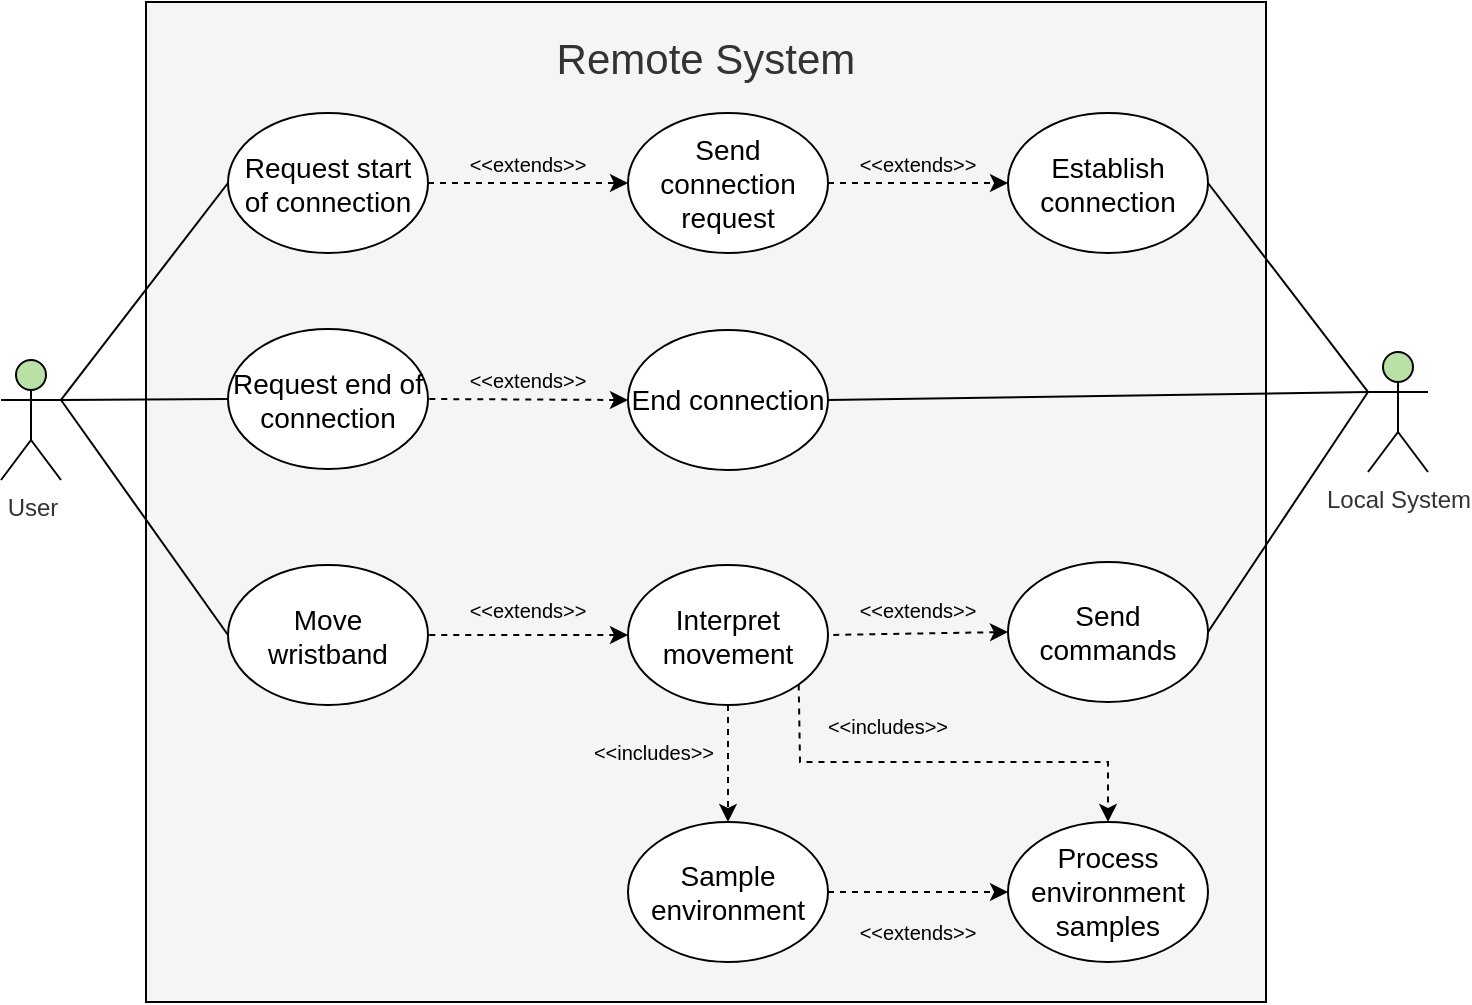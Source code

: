 <mxfile version="12.3.2" type="device" pages="2"><diagram id="yKY5zshY0Kf7v4aiKJ1z" name="Page-1"><mxGraphModel dx="1221" dy="714" grid="1" gridSize="10" guides="1" tooltips="1" connect="1" arrows="1" fold="1" page="1" pageScale="1" pageWidth="827" pageHeight="1169" math="0" shadow="0"><root><mxCell id="0"/><mxCell id="1" parent="0"/><mxCell id="knFcS1qWR88uGdFDMTb9-1" value="Remote System" style="rounded=0;whiteSpace=wrap;html=1;fontSize=21;verticalAlign=top;spacingTop=9;fillColor=#f5f5f5;fontColor=#333333;" vertex="1" parent="1"><mxGeometry x="869" y="290" width="560" height="500" as="geometry"/></mxCell><mxCell id="knFcS1qWR88uGdFDMTb9-5" value="User" style="shape=umlActor;verticalLabelPosition=bottom;verticalAlign=top;html=1;outlineConnect=0;fontColor=#333333;fillColor=#B9E0A5;" vertex="1" parent="1"><mxGeometry x="796.5" y="469" width="30" height="60" as="geometry"/></mxCell><mxCell id="knFcS1qWR88uGdFDMTb9-6" style="rounded=0;orthogonalLoop=1;jettySize=auto;html=1;entryX=0;entryY=0.5;entryDx=0;entryDy=0;dashed=1;endArrow=classic;endFill=1;startArrow=none;startFill=0;" edge="1" parent="1" source="knFcS1qWR88uGdFDMTb9-7" target="knFcS1qWR88uGdFDMTb9-10"><mxGeometry relative="1" as="geometry"/></mxCell><mxCell id="knFcS1qWR88uGdFDMTb9-7" value="Request start of connection" style="ellipse;whiteSpace=wrap;html=1;fontSize=14;" vertex="1" parent="1"><mxGeometry x="910" y="345.5" width="100" height="70" as="geometry"/></mxCell><mxCell id="knFcS1qWR88uGdFDMTb9-9" style="rounded=0;orthogonalLoop=1;jettySize=auto;html=1;entryX=0;entryY=0.5;entryDx=0;entryDy=0;dashed=1;exitX=1;exitY=0.5;exitDx=0;exitDy=0;" edge="1" parent="1" source="knFcS1qWR88uGdFDMTb9-10" target="knFcS1qWR88uGdFDMTb9-31"><mxGeometry relative="1" as="geometry"/></mxCell><mxCell id="knFcS1qWR88uGdFDMTb9-10" value="Send connection request" style="ellipse;whiteSpace=wrap;html=1;fontSize=14;" vertex="1" parent="1"><mxGeometry x="1110" y="345.5" width="100" height="70" as="geometry"/></mxCell><mxCell id="knFcS1qWR88uGdFDMTb9-13" value="Send commands" style="ellipse;whiteSpace=wrap;html=1;fontSize=14;" vertex="1" parent="1"><mxGeometry x="1300" y="570" width="100" height="70" as="geometry"/></mxCell><mxCell id="knFcS1qWR88uGdFDMTb9-14" value="Local System" style="shape=umlActor;verticalLabelPosition=bottom;verticalAlign=top;html=1;outlineConnect=0;fontColor=#333333;fillColor=#B9E0A5;" vertex="1" parent="1"><mxGeometry x="1480" y="465" width="30" height="60" as="geometry"/></mxCell><mxCell id="knFcS1qWR88uGdFDMTb9-15" value="&amp;lt;&amp;lt;extends&amp;gt;&amp;gt;" style="text;html=1;strokeColor=none;fillColor=none;align=center;verticalAlign=middle;whiteSpace=wrap;rounded=0;fontSize=10;rotation=0;" vertex="1" parent="1"><mxGeometry x="1040" y="361" width="40" height="20" as="geometry"/></mxCell><mxCell id="knFcS1qWR88uGdFDMTb9-16" value="Move wristband" style="ellipse;whiteSpace=wrap;html=1;fontSize=14;" vertex="1" parent="1"><mxGeometry x="910" y="571.5" width="100" height="70" as="geometry"/></mxCell><mxCell id="knFcS1qWR88uGdFDMTb9-18" style="edgeStyle=none;rounded=0;orthogonalLoop=1;jettySize=auto;html=1;entryX=0.5;entryY=0;entryDx=0;entryDy=0;dashed=1;startArrow=none;startFill=0;endArrow=classic;endFill=1;exitX=1;exitY=1;exitDx=0;exitDy=0;" edge="1" parent="1" source="knFcS1qWR88uGdFDMTb9-20" target="knFcS1qWR88uGdFDMTb9-36"><mxGeometry relative="1" as="geometry"><mxPoint x="1067.205" y="774.5" as="sourcePoint"/><Array as="points"><mxPoint x="1196" y="670"/><mxPoint x="1350" y="670"/></Array></mxGeometry></mxCell><mxCell id="knFcS1qWR88uGdFDMTb9-19" style="edgeStyle=none;rounded=0;orthogonalLoop=1;jettySize=auto;html=1;exitX=0.5;exitY=1;exitDx=0;exitDy=0;entryX=0.5;entryY=0;entryDx=0;entryDy=0;dashed=1;startArrow=none;startFill=0;endArrow=classic;endFill=1;" edge="1" parent="1" source="knFcS1qWR88uGdFDMTb9-20" target="knFcS1qWR88uGdFDMTb9-35"><mxGeometry relative="1" as="geometry"><mxPoint x="962" y="749.5" as="sourcePoint"/></mxGeometry></mxCell><mxCell id="knFcS1qWR88uGdFDMTb9-20" value="Interpret movement" style="ellipse;whiteSpace=wrap;html=1;fontSize=14;" vertex="1" parent="1"><mxGeometry x="1110" y="571.5" width="100" height="70" as="geometry"/></mxCell><mxCell id="knFcS1qWR88uGdFDMTb9-22" style="edgeStyle=none;rounded=0;orthogonalLoop=1;jettySize=auto;html=1;exitX=0;exitY=0.5;exitDx=0;exitDy=0;startArrow=classic;startFill=1;endArrow=none;endFill=0;dashed=1;entryX=1;entryY=0.5;entryDx=0;entryDy=0;" edge="1" parent="1" source="knFcS1qWR88uGdFDMTb9-13" target="knFcS1qWR88uGdFDMTb9-20"><mxGeometry relative="1" as="geometry"><mxPoint x="1104.645" y="604.249" as="sourcePoint"/><mxPoint x="1130" y="744.5" as="targetPoint"/></mxGeometry></mxCell><mxCell id="knFcS1qWR88uGdFDMTb9-24" style="edgeStyle=none;rounded=0;orthogonalLoop=1;jettySize=auto;html=1;exitX=0;exitY=0.5;exitDx=0;exitDy=0;dashed=1;startArrow=classic;startFill=1;endArrow=none;endFill=0;entryX=1;entryY=0.5;entryDx=0;entryDy=0;" edge="1" parent="1" source="knFcS1qWR88uGdFDMTb9-20" target="knFcS1qWR88uGdFDMTb9-16"><mxGeometry relative="1" as="geometry"><mxPoint x="1008.645" y="671.251" as="sourcePoint"/><mxPoint x="1010" y="601.5" as="targetPoint"/></mxGeometry></mxCell><mxCell id="knFcS1qWR88uGdFDMTb9-25" value="Request end of connection" style="ellipse;whiteSpace=wrap;html=1;fontSize=14;" vertex="1" parent="1"><mxGeometry x="910" y="453.5" width="100" height="70" as="geometry"/></mxCell><mxCell id="knFcS1qWR88uGdFDMTb9-28" value="End connection" style="ellipse;whiteSpace=wrap;html=1;fontSize=14;" vertex="1" parent="1"><mxGeometry x="1110" y="454" width="100" height="70" as="geometry"/></mxCell><mxCell id="knFcS1qWR88uGdFDMTb9-30" style="edgeStyle=none;rounded=0;orthogonalLoop=1;jettySize=auto;html=1;exitX=0;exitY=0.5;exitDx=0;exitDy=0;entryX=1;entryY=0.5;entryDx=0;entryDy=0;startArrow=classic;startFill=1;endArrow=none;endFill=0;dashed=1;" edge="1" parent="1" source="knFcS1qWR88uGdFDMTb9-28" target="knFcS1qWR88uGdFDMTb9-25"><mxGeometry relative="1" as="geometry"><mxPoint x="1073.1" y="576.81" as="sourcePoint"/><mxPoint x="1051.6" y="558.74" as="targetPoint"/></mxGeometry></mxCell><mxCell id="knFcS1qWR88uGdFDMTb9-31" value="Establish connection" style="ellipse;whiteSpace=wrap;html=1;fontSize=14;" vertex="1" parent="1"><mxGeometry x="1300" y="345.5" width="100" height="70" as="geometry"/></mxCell><mxCell id="knFcS1qWR88uGdFDMTb9-32" value="&amp;lt;&amp;lt;extends&amp;gt;&amp;gt;" style="text;html=1;strokeColor=none;fillColor=none;align=center;verticalAlign=middle;whiteSpace=wrap;rounded=0;fontSize=10;rotation=0;" vertex="1" parent="1"><mxGeometry x="1235" y="360.5" width="40" height="20" as="geometry"/></mxCell><mxCell id="knFcS1qWR88uGdFDMTb9-34" style="edgeStyle=none;rounded=0;orthogonalLoop=1;jettySize=auto;html=1;exitX=1;exitY=0.5;exitDx=0;exitDy=0;entryX=0;entryY=0.5;entryDx=0;entryDy=0;dashed=1;startArrow=none;startFill=0;endArrow=classic;endFill=1;" edge="1" parent="1" source="knFcS1qWR88uGdFDMTb9-35" target="knFcS1qWR88uGdFDMTb9-36"><mxGeometry relative="1" as="geometry"><mxPoint x="1028.478" y="835.84" as="sourcePoint"/></mxGeometry></mxCell><mxCell id="knFcS1qWR88uGdFDMTb9-35" value="Sample environment" style="ellipse;whiteSpace=wrap;html=1;fontSize=14;" vertex="1" parent="1"><mxGeometry x="1110" y="700" width="100" height="70" as="geometry"/></mxCell><mxCell id="knFcS1qWR88uGdFDMTb9-36" value="Process environment samples" style="ellipse;whiteSpace=wrap;html=1;fontSize=14;" vertex="1" parent="1"><mxGeometry x="1300" y="700" width="100" height="70" as="geometry"/></mxCell><mxCell id="knFcS1qWR88uGdFDMTb9-43" value="&amp;lt;&amp;lt;extends&amp;gt;&amp;gt;" style="text;html=1;strokeColor=none;fillColor=none;align=center;verticalAlign=middle;whiteSpace=wrap;rounded=0;fontSize=10;rotation=0;" vertex="1" parent="1"><mxGeometry x="1040" y="469" width="40" height="20" as="geometry"/></mxCell><mxCell id="knFcS1qWR88uGdFDMTb9-46" value="&amp;lt;&amp;lt;includes&amp;gt;&amp;gt;" style="text;html=1;strokeColor=none;fillColor=none;align=center;verticalAlign=middle;whiteSpace=wrap;rounded=0;fontSize=10;rotation=0;" vertex="1" parent="1"><mxGeometry x="1213" y="641.5" width="54" height="20" as="geometry"/></mxCell><mxCell id="knFcS1qWR88uGdFDMTb9-47" value="&amp;lt;&amp;lt;includes&amp;gt;&amp;gt;" style="text;html=1;strokeColor=none;fillColor=none;align=center;verticalAlign=middle;whiteSpace=wrap;rounded=0;fontSize=10;rotation=0;" vertex="1" parent="1"><mxGeometry x="1096" y="655" width="54" height="20" as="geometry"/></mxCell><mxCell id="knFcS1qWR88uGdFDMTb9-48" value="&amp;lt;&amp;lt;extends&amp;gt;&amp;gt;" style="text;html=1;strokeColor=none;fillColor=none;align=center;verticalAlign=middle;whiteSpace=wrap;rounded=0;fontSize=10;rotation=0;" vertex="1" parent="1"><mxGeometry x="1228" y="745" width="54" height="20" as="geometry"/></mxCell><mxCell id="knFcS1qWR88uGdFDMTb9-49" value="&amp;lt;&amp;lt;extends&amp;gt;&amp;gt;" style="text;html=1;strokeColor=none;fillColor=none;align=center;verticalAlign=middle;whiteSpace=wrap;rounded=0;fontSize=10;rotation=0;" vertex="1" parent="1"><mxGeometry x="1228" y="583.5" width="54" height="20" as="geometry"/></mxCell><mxCell id="knFcS1qWR88uGdFDMTb9-50" value="&amp;lt;&amp;lt;extends&amp;gt;&amp;gt;" style="text;html=1;strokeColor=none;fillColor=none;align=center;verticalAlign=middle;whiteSpace=wrap;rounded=0;fontSize=10;rotation=0;" vertex="1" parent="1"><mxGeometry x="1033" y="583.5" width="54" height="20" as="geometry"/></mxCell><mxCell id="knFcS1qWR88uGdFDMTb9-51" style="edgeStyle=none;rounded=0;orthogonalLoop=1;jettySize=auto;html=1;exitX=0;exitY=0.5;exitDx=0;exitDy=0;entryX=1;entryY=0.333;entryDx=0;entryDy=0;entryPerimeter=0;startArrow=none;startFill=0;endArrow=none;endFill=0;" edge="1" parent="1" source="knFcS1qWR88uGdFDMTb9-7" target="knFcS1qWR88uGdFDMTb9-5"><mxGeometry relative="1" as="geometry"><mxPoint x="590.0" y="481" as="sourcePoint"/><mxPoint x="730" y="600.0" as="targetPoint"/><Array as="points"/></mxGeometry></mxCell><mxCell id="knFcS1qWR88uGdFDMTb9-52" style="edgeStyle=none;rounded=0;orthogonalLoop=1;jettySize=auto;html=1;exitX=0;exitY=0.5;exitDx=0;exitDy=0;entryX=1;entryY=0.333;entryDx=0;entryDy=0;entryPerimeter=0;startArrow=none;startFill=0;endArrow=none;endFill=0;" edge="1" parent="1" source="knFcS1qWR88uGdFDMTb9-25" target="knFcS1qWR88uGdFDMTb9-5"><mxGeometry relative="1" as="geometry"><mxPoint x="920" y="390.5" as="sourcePoint"/><mxPoint x="836.5" y="476" as="targetPoint"/><Array as="points"/></mxGeometry></mxCell><mxCell id="knFcS1qWR88uGdFDMTb9-53" style="edgeStyle=none;rounded=0;orthogonalLoop=1;jettySize=auto;html=1;exitX=0;exitY=0.5;exitDx=0;exitDy=0;entryX=1;entryY=0.333;entryDx=0;entryDy=0;entryPerimeter=0;startArrow=none;startFill=0;endArrow=none;endFill=0;" edge="1" parent="1" source="knFcS1qWR88uGdFDMTb9-16" target="knFcS1qWR88uGdFDMTb9-5"><mxGeometry relative="1" as="geometry"><mxPoint x="920" y="498.5" as="sourcePoint"/><mxPoint x="836.5" y="476" as="targetPoint"/><Array as="points"/></mxGeometry></mxCell><mxCell id="knFcS1qWR88uGdFDMTb9-54" style="edgeStyle=none;rounded=0;orthogonalLoop=1;jettySize=auto;html=1;exitX=1;exitY=0.5;exitDx=0;exitDy=0;entryX=0;entryY=0.333;entryDx=0;entryDy=0;entryPerimeter=0;startArrow=none;startFill=0;endArrow=none;endFill=0;" edge="1" parent="1" source="knFcS1qWR88uGdFDMTb9-31" target="knFcS1qWR88uGdFDMTb9-14"><mxGeometry relative="1" as="geometry"><mxPoint x="1290.0" y="471.0" as="sourcePoint"/><mxPoint x="1430" y="476.0" as="targetPoint"/></mxGeometry></mxCell><mxCell id="knFcS1qWR88uGdFDMTb9-55" style="edgeStyle=none;rounded=0;orthogonalLoop=1;jettySize=auto;html=1;entryX=0;entryY=0.333;entryDx=0;entryDy=0;entryPerimeter=0;startArrow=none;startFill=0;endArrow=none;endFill=0;exitX=1;exitY=0.5;exitDx=0;exitDy=0;" edge="1" parent="1" source="knFcS1qWR88uGdFDMTb9-28" target="knFcS1qWR88uGdFDMTb9-14"><mxGeometry relative="1" as="geometry"><mxPoint x="1340.0" y="419" as="sourcePoint"/><mxPoint x="1410" y="504.5" as="targetPoint"/></mxGeometry></mxCell><mxCell id="knFcS1qWR88uGdFDMTb9-56" style="edgeStyle=none;rounded=0;orthogonalLoop=1;jettySize=auto;html=1;entryX=0;entryY=0.333;entryDx=0;entryDy=0;entryPerimeter=0;startArrow=none;startFill=0;endArrow=none;endFill=0;exitX=1;exitY=0.5;exitDx=0;exitDy=0;" edge="1" parent="1" source="knFcS1qWR88uGdFDMTb9-13" target="knFcS1qWR88uGdFDMTb9-14"><mxGeometry relative="1" as="geometry"><mxPoint x="1180" y="546.5" as="sourcePoint"/><mxPoint x="1440" y="523.5" as="targetPoint"/></mxGeometry></mxCell></root></mxGraphModel></diagram><diagram id="2hAjLKkts1F6Um4wtvYh" name="Page-2"><mxGraphModel dx="1038" dy="607" grid="1" gridSize="10" guides="1" tooltips="1" connect="1" arrows="1" fold="1" page="1" pageScale="1" pageWidth="827" pageHeight="1169" math="0" shadow="0"><root><mxCell id="trLZM202dvQ7IWEVDHkI-0"/><mxCell id="trLZM202dvQ7IWEVDHkI-1" parent="trLZM202dvQ7IWEVDHkI-0"/><mxCell id="0TfsYWQNCK54ip7WrAz_-0" value="Remote System" style="rounded=0;whiteSpace=wrap;html=1;fontSize=21;verticalAlign=top;spacingTop=9;fillColor=#f5f5f5;fontColor=#333333;" vertex="1" parent="trLZM202dvQ7IWEVDHkI-1"><mxGeometry x="239" y="240" width="381" height="620" as="geometry"/></mxCell><mxCell id="0TfsYWQNCK54ip7WrAz_-1" style="rounded=0;orthogonalLoop=1;jettySize=auto;html=1;exitX=1;exitY=0.333;exitDx=0;exitDy=0;exitPerimeter=0;fontSize=14;endArrow=none;endFill=0;entryX=0;entryY=1;entryDx=0;entryDy=0;" edge="1" parent="trLZM202dvQ7IWEVDHkI-1" source="0TfsYWQNCK54ip7WrAz_-4" target="0TfsYWQNCK54ip7WrAz_-6"><mxGeometry relative="1" as="geometry"><mxPoint x="210" y="330" as="targetPoint"/></mxGeometry></mxCell><mxCell id="0TfsYWQNCK54ip7WrAz_-2" style="edgeStyle=none;rounded=0;orthogonalLoop=1;jettySize=auto;html=1;exitX=1;exitY=0.333;exitDx=0;exitDy=0;exitPerimeter=0;entryX=0;entryY=0;entryDx=0;entryDy=0;startArrow=none;startFill=0;endArrow=none;endFill=0;" edge="1" parent="trLZM202dvQ7IWEVDHkI-1" source="0TfsYWQNCK54ip7WrAz_-4" target="0TfsYWQNCK54ip7WrAz_-15"><mxGeometry relative="1" as="geometry"/></mxCell><mxCell id="0TfsYWQNCK54ip7WrAz_-3" style="edgeStyle=none;rounded=0;orthogonalLoop=1;jettySize=auto;html=1;exitX=1;exitY=0.333;exitDx=0;exitDy=0;exitPerimeter=0;entryX=0;entryY=0.5;entryDx=0;entryDy=0;startArrow=none;startFill=0;endArrow=none;endFill=0;" edge="1" parent="trLZM202dvQ7IWEVDHkI-1" source="0TfsYWQNCK54ip7WrAz_-4" target="0TfsYWQNCK54ip7WrAz_-24"><mxGeometry relative="1" as="geometry"/></mxCell><mxCell id="0TfsYWQNCK54ip7WrAz_-4" value="User" style="shape=umlActor;verticalLabelPosition=bottom;verticalAlign=top;html=1;outlineConnect=0;fontColor=#333333;fillColor=#B9E0A5;" vertex="1" parent="trLZM202dvQ7IWEVDHkI-1"><mxGeometry x="180" y="425" width="30" height="60" as="geometry"/></mxCell><mxCell id="0TfsYWQNCK54ip7WrAz_-5" style="rounded=0;orthogonalLoop=1;jettySize=auto;html=1;entryX=0;entryY=0.5;entryDx=0;entryDy=0;dashed=1;endArrow=classic;endFill=1;startArrow=none;startFill=0;" edge="1" parent="trLZM202dvQ7IWEVDHkI-1" source="0TfsYWQNCK54ip7WrAz_-6" target="0TfsYWQNCK54ip7WrAz_-9"><mxGeometry relative="1" as="geometry"/></mxCell><mxCell id="0TfsYWQNCK54ip7WrAz_-6" value="Request start of connection" style="ellipse;whiteSpace=wrap;html=1;fontSize=14;" vertex="1" parent="trLZM202dvQ7IWEVDHkI-1"><mxGeometry x="280" y="311" width="100" height="70" as="geometry"/></mxCell><mxCell id="0TfsYWQNCK54ip7WrAz_-7" style="edgeStyle=none;rounded=0;orthogonalLoop=1;jettySize=auto;html=1;exitX=1;exitY=0.5;exitDx=0;exitDy=0;entryX=0;entryY=0.333;entryDx=0;entryDy=0;entryPerimeter=0;startArrow=none;startFill=0;endArrow=none;endFill=0;" edge="1" parent="trLZM202dvQ7IWEVDHkI-1" source="0TfsYWQNCK54ip7WrAz_-30" target="0TfsYWQNCK54ip7WrAz_-13"><mxGeometry relative="1" as="geometry"/></mxCell><mxCell id="0TfsYWQNCK54ip7WrAz_-8" style="rounded=0;orthogonalLoop=1;jettySize=auto;html=1;entryX=0.5;entryY=0;entryDx=0;entryDy=0;dashed=1;" edge="1" parent="trLZM202dvQ7IWEVDHkI-1" source="0TfsYWQNCK54ip7WrAz_-31" target="0TfsYWQNCK54ip7WrAz_-30"><mxGeometry relative="1" as="geometry"/></mxCell><mxCell id="0TfsYWQNCK54ip7WrAz_-9" value="Send connection request" style="ellipse;whiteSpace=wrap;html=1;fontSize=14;" vertex="1" parent="trLZM202dvQ7IWEVDHkI-1"><mxGeometry x="480" y="311" width="100" height="70" as="geometry"/></mxCell><mxCell id="0TfsYWQNCK54ip7WrAz_-10" style="edgeStyle=none;rounded=0;orthogonalLoop=1;jettySize=auto;html=1;exitX=1;exitY=0.5;exitDx=0;exitDy=0;entryX=0;entryY=0.333;entryDx=0;entryDy=0;entryPerimeter=0;endArrow=none;endFill=0;" edge="1" parent="trLZM202dvQ7IWEVDHkI-1" source="0TfsYWQNCK54ip7WrAz_-12" target="0TfsYWQNCK54ip7WrAz_-13"><mxGeometry relative="1" as="geometry"/></mxCell><mxCell id="0TfsYWQNCK54ip7WrAz_-11" style="edgeStyle=none;rounded=0;orthogonalLoop=1;jettySize=auto;html=1;exitX=0;exitY=0;exitDx=0;exitDy=0;entryX=0.95;entryY=0.751;entryDx=0;entryDy=0;startArrow=none;startFill=0;endArrow=none;endFill=0;dashed=1;entryPerimeter=0;" edge="1" parent="trLZM202dvQ7IWEVDHkI-1" source="0TfsYWQNCK54ip7WrAz_-20" target="0TfsYWQNCK54ip7WrAz_-19"><mxGeometry relative="1" as="geometry"/></mxCell><mxCell id="0TfsYWQNCK54ip7WrAz_-12" value="Send commands" style="ellipse;whiteSpace=wrap;html=1;fontSize=14;" vertex="1" parent="trLZM202dvQ7IWEVDHkI-1"><mxGeometry x="510" y="720" width="100" height="70" as="geometry"/></mxCell><mxCell id="0TfsYWQNCK54ip7WrAz_-13" value="Local System" style="shape=umlActor;verticalLabelPosition=bottom;verticalAlign=top;html=1;outlineConnect=0;fontColor=#333333;fillColor=#B9E0A5;" vertex="1" parent="trLZM202dvQ7IWEVDHkI-1"><mxGeometry x="720" y="570" width="30" height="60" as="geometry"/></mxCell><mxCell id="0TfsYWQNCK54ip7WrAz_-14" value="&amp;lt;&amp;lt;extends&amp;gt;&amp;gt;" style="text;html=1;strokeColor=none;fillColor=none;align=center;verticalAlign=middle;whiteSpace=wrap;rounded=0;fontSize=10;rotation=0;" vertex="1" parent="trLZM202dvQ7IWEVDHkI-1"><mxGeometry x="410.5" y="326" width="40" height="20" as="geometry"/></mxCell><mxCell id="0TfsYWQNCK54ip7WrAz_-15" value="Move wristband" style="ellipse;whiteSpace=wrap;html=1;fontSize=14;" vertex="1" parent="trLZM202dvQ7IWEVDHkI-1"><mxGeometry x="250" y="535" width="100" height="70" as="geometry"/></mxCell><mxCell id="0TfsYWQNCK54ip7WrAz_-16" style="edgeStyle=none;rounded=0;orthogonalLoop=1;jettySize=auto;html=1;exitX=0.25;exitY=0;exitDx=0;exitDy=0;entryX=0.823;entryY=0.895;entryDx=0;entryDy=0;entryPerimeter=0;dashed=1;startArrow=none;startFill=0;endArrow=none;endFill=0;" edge="1" parent="trLZM202dvQ7IWEVDHkI-1" source="0TfsYWQNCK54ip7WrAz_-22" target="0TfsYWQNCK54ip7WrAz_-15"><mxGeometry relative="1" as="geometry"/></mxCell><mxCell id="0TfsYWQNCK54ip7WrAz_-17" style="edgeStyle=none;rounded=0;orthogonalLoop=1;jettySize=auto;html=1;entryX=0.5;entryY=0;entryDx=0;entryDy=0;dashed=1;startArrow=none;startFill=0;endArrow=classic;endFill=1;" edge="1" parent="trLZM202dvQ7IWEVDHkI-1" source="0TfsYWQNCK54ip7WrAz_-36" target="0TfsYWQNCK54ip7WrAz_-35"><mxGeometry relative="1" as="geometry"/></mxCell><mxCell id="0TfsYWQNCK54ip7WrAz_-18" style="edgeStyle=none;rounded=0;orthogonalLoop=1;jettySize=auto;html=1;exitX=0;exitY=1;exitDx=0;exitDy=0;entryX=0.631;entryY=0.024;entryDx=0;entryDy=0;entryPerimeter=0;dashed=1;startArrow=none;startFill=0;endArrow=classic;endFill=1;" edge="1" parent="trLZM202dvQ7IWEVDHkI-1" source="0TfsYWQNCK54ip7WrAz_-40" target="0TfsYWQNCK54ip7WrAz_-34"><mxGeometry relative="1" as="geometry"/></mxCell><mxCell id="0TfsYWQNCK54ip7WrAz_-19" value="Interpret movement" style="ellipse;whiteSpace=wrap;html=1;fontSize=14;" vertex="1" parent="trLZM202dvQ7IWEVDHkI-1"><mxGeometry x="364" y="630" width="100" height="70" as="geometry"/></mxCell><mxCell id="0TfsYWQNCK54ip7WrAz_-20" value="&amp;lt;&amp;lt;extends&amp;gt;&amp;gt;" style="text;html=1;strokeColor=none;fillColor=none;align=center;verticalAlign=middle;whiteSpace=wrap;rounded=0;fontSize=10;rotation=0;" vertex="1" parent="trLZM202dvQ7IWEVDHkI-1"><mxGeometry x="470" y="690" width="40" height="20" as="geometry"/></mxCell><mxCell id="0TfsYWQNCK54ip7WrAz_-21" style="edgeStyle=none;rounded=0;orthogonalLoop=1;jettySize=auto;html=1;exitX=0;exitY=0;exitDx=0;exitDy=0;startArrow=classic;startFill=1;endArrow=none;endFill=0;dashed=1;entryX=0.75;entryY=1;entryDx=0;entryDy=0;" edge="1" parent="trLZM202dvQ7IWEVDHkI-1" source="0TfsYWQNCK54ip7WrAz_-12" target="0TfsYWQNCK54ip7WrAz_-20"><mxGeometry relative="1" as="geometry"><mxPoint x="474.645" y="569.749" as="sourcePoint"/><mxPoint x="470" y="735" as="targetPoint"/></mxGeometry></mxCell><mxCell id="0TfsYWQNCK54ip7WrAz_-22" value="&amp;lt;&amp;lt;extends&amp;gt;&amp;gt;" style="text;html=1;strokeColor=none;fillColor=none;align=center;verticalAlign=middle;whiteSpace=wrap;rounded=0;fontSize=10;rotation=0;" vertex="1" parent="trLZM202dvQ7IWEVDHkI-1"><mxGeometry x="330" y="610" width="40" height="20" as="geometry"/></mxCell><mxCell id="0TfsYWQNCK54ip7WrAz_-23" style="edgeStyle=none;rounded=0;orthogonalLoop=1;jettySize=auto;html=1;exitX=0.094;exitY=0.218;exitDx=0;exitDy=0;entryX=0.75;entryY=1;entryDx=0;entryDy=0;dashed=1;startArrow=classic;startFill=1;endArrow=none;endFill=0;exitPerimeter=0;" edge="1" parent="trLZM202dvQ7IWEVDHkI-1" source="0TfsYWQNCK54ip7WrAz_-19" target="0TfsYWQNCK54ip7WrAz_-22"><mxGeometry relative="1" as="geometry"><mxPoint x="378.645" y="640.251" as="sourcePoint"/><mxPoint x="360" y="620" as="targetPoint"/></mxGeometry></mxCell><mxCell id="0TfsYWQNCK54ip7WrAz_-24" value="Request end of connection" style="ellipse;whiteSpace=wrap;html=1;fontSize=14;" vertex="1" parent="trLZM202dvQ7IWEVDHkI-1"><mxGeometry x="280" y="419" width="100" height="70" as="geometry"/></mxCell><mxCell id="0TfsYWQNCK54ip7WrAz_-25" style="edgeStyle=none;rounded=0;orthogonalLoop=1;jettySize=auto;html=1;exitX=0;exitY=0;exitDx=0;exitDy=0;entryX=1;entryY=1;entryDx=0;entryDy=0;startArrow=none;startFill=0;endArrow=none;endFill=0;dashed=1;" edge="1" parent="trLZM202dvQ7IWEVDHkI-1" source="0TfsYWQNCK54ip7WrAz_-28" target="0TfsYWQNCK54ip7WrAz_-24"><mxGeometry relative="1" as="geometry"/></mxCell><mxCell id="0TfsYWQNCK54ip7WrAz_-26" style="edgeStyle=none;rounded=0;orthogonalLoop=1;jettySize=auto;html=1;exitX=1;exitY=0.5;exitDx=0;exitDy=0;entryX=0;entryY=0.333;entryDx=0;entryDy=0;entryPerimeter=0;startArrow=none;startFill=0;endArrow=none;endFill=0;" edge="1" parent="trLZM202dvQ7IWEVDHkI-1" source="0TfsYWQNCK54ip7WrAz_-27" target="0TfsYWQNCK54ip7WrAz_-13"><mxGeometry relative="1" as="geometry"/></mxCell><mxCell id="0TfsYWQNCK54ip7WrAz_-27" value="End connection" style="ellipse;whiteSpace=wrap;html=1;fontSize=14;" vertex="1" parent="trLZM202dvQ7IWEVDHkI-1"><mxGeometry x="480" y="550" width="100" height="70" as="geometry"/></mxCell><mxCell id="0TfsYWQNCK54ip7WrAz_-28" value="&amp;lt;&amp;lt;extends&amp;gt;&amp;gt;" style="text;html=1;strokeColor=none;fillColor=none;align=center;verticalAlign=middle;whiteSpace=wrap;rounded=0;fontSize=10;rotation=0;" vertex="1" parent="trLZM202dvQ7IWEVDHkI-1"><mxGeometry x="396" y="505" width="40" height="20" as="geometry"/></mxCell><mxCell id="0TfsYWQNCK54ip7WrAz_-29" style="edgeStyle=none;rounded=0;orthogonalLoop=1;jettySize=auto;html=1;exitX=0.031;exitY=0.302;exitDx=0;exitDy=0;entryX=0.64;entryY=0.962;entryDx=0;entryDy=0;startArrow=classic;startFill=1;endArrow=none;endFill=0;dashed=1;exitPerimeter=0;entryPerimeter=0;" edge="1" parent="trLZM202dvQ7IWEVDHkI-1" source="0TfsYWQNCK54ip7WrAz_-27" target="0TfsYWQNCK54ip7WrAz_-28"><mxGeometry relative="1" as="geometry"><mxPoint x="443.1" y="542.31" as="sourcePoint"/><mxPoint x="399.496" y="474.65" as="targetPoint"/></mxGeometry></mxCell><mxCell id="0TfsYWQNCK54ip7WrAz_-30" value="Establish connection" style="ellipse;whiteSpace=wrap;html=1;fontSize=14;" vertex="1" parent="trLZM202dvQ7IWEVDHkI-1"><mxGeometry x="480" y="436" width="100" height="70" as="geometry"/></mxCell><mxCell id="0TfsYWQNCK54ip7WrAz_-31" value="&amp;lt;&amp;lt;extends&amp;gt;&amp;gt;" style="text;html=1;strokeColor=none;fillColor=none;align=center;verticalAlign=middle;whiteSpace=wrap;rounded=0;fontSize=10;rotation=0;" vertex="1" parent="trLZM202dvQ7IWEVDHkI-1"><mxGeometry x="510" y="399" width="40" height="20" as="geometry"/></mxCell><mxCell id="0TfsYWQNCK54ip7WrAz_-32" style="rounded=0;orthogonalLoop=1;jettySize=auto;html=1;entryX=0.5;entryY=0;entryDx=0;entryDy=0;dashed=1;endArrow=none;endFill=0;" edge="1" parent="trLZM202dvQ7IWEVDHkI-1" source="0TfsYWQNCK54ip7WrAz_-9" target="0TfsYWQNCK54ip7WrAz_-31"><mxGeometry relative="1" as="geometry"><mxPoint x="541.926" y="379.99" as="sourcePoint"/><mxPoint x="570" y="460" as="targetPoint"/></mxGeometry></mxCell><mxCell id="0TfsYWQNCK54ip7WrAz_-33" style="edgeStyle=none;rounded=0;orthogonalLoop=1;jettySize=auto;html=1;exitX=0.907;exitY=1.067;exitDx=0;exitDy=0;entryX=0;entryY=0.5;entryDx=0;entryDy=0;dashed=1;startArrow=none;startFill=0;endArrow=classic;endFill=1;exitPerimeter=0;" edge="1" parent="trLZM202dvQ7IWEVDHkI-1" source="0TfsYWQNCK54ip7WrAz_-38" target="0TfsYWQNCK54ip7WrAz_-35"><mxGeometry relative="1" as="geometry"/></mxCell><mxCell id="0TfsYWQNCK54ip7WrAz_-34" value="Sample environment" style="ellipse;whiteSpace=wrap;html=1;fontSize=14;" vertex="1" parent="trLZM202dvQ7IWEVDHkI-1"><mxGeometry x="260" y="720" width="100" height="70" as="geometry"/></mxCell><mxCell id="0TfsYWQNCK54ip7WrAz_-35" value="Process environment samples" style="ellipse;whiteSpace=wrap;html=1;fontSize=14;" vertex="1" parent="trLZM202dvQ7IWEVDHkI-1"><mxGeometry x="410" y="774" width="100" height="70" as="geometry"/></mxCell><mxCell id="0TfsYWQNCK54ip7WrAz_-36" value="&amp;lt;&amp;lt;includes&amp;gt;&amp;gt;" style="text;html=1;strokeColor=none;fillColor=none;align=center;verticalAlign=middle;whiteSpace=wrap;rounded=0;fontSize=10;rotation=0;" vertex="1" parent="trLZM202dvQ7IWEVDHkI-1"><mxGeometry x="403.5" y="720" width="54" height="20" as="geometry"/></mxCell><mxCell id="0TfsYWQNCK54ip7WrAz_-37" style="edgeStyle=none;rounded=0;orthogonalLoop=1;jettySize=auto;html=1;exitX=0.5;exitY=1;exitDx=0;exitDy=0;entryX=0.421;entryY=0.044;entryDx=0;entryDy=0;dashed=1;startArrow=none;startFill=0;endArrow=none;endFill=0;entryPerimeter=0;" edge="1" parent="trLZM202dvQ7IWEVDHkI-1" source="0TfsYWQNCK54ip7WrAz_-19" target="0TfsYWQNCK54ip7WrAz_-36"><mxGeometry relative="1" as="geometry"><mxPoint x="414" y="700" as="sourcePoint"/><mxPoint x="430.5" y="760" as="targetPoint"/></mxGeometry></mxCell><mxCell id="0TfsYWQNCK54ip7WrAz_-38" value="&amp;lt;&amp;lt;extends&amp;gt;&amp;gt;" style="text;html=1;strokeColor=none;fillColor=none;align=center;verticalAlign=middle;whiteSpace=wrap;rounded=0;fontSize=10;rotation=0;" vertex="1" parent="trLZM202dvQ7IWEVDHkI-1"><mxGeometry x="349.5" y="780" width="54" height="20" as="geometry"/></mxCell><mxCell id="0TfsYWQNCK54ip7WrAz_-39" style="edgeStyle=none;rounded=0;orthogonalLoop=1;jettySize=auto;html=1;entryX=0.006;entryY=0.106;entryDx=0;entryDy=0;dashed=1;startArrow=none;startFill=0;endArrow=none;endFill=0;entryPerimeter=0;" edge="1" parent="trLZM202dvQ7IWEVDHkI-1" target="0TfsYWQNCK54ip7WrAz_-38"><mxGeometry relative="1" as="geometry"><mxPoint x="345" y="780.0" as="sourcePoint"/><mxPoint x="389.5" y="805" as="targetPoint"/></mxGeometry></mxCell><mxCell id="0TfsYWQNCK54ip7WrAz_-40" value="&amp;lt;&amp;lt;includes&amp;gt;&amp;gt;" style="text;html=1;strokeColor=none;fillColor=none;align=center;verticalAlign=middle;whiteSpace=wrap;rounded=0;fontSize=10;rotation=0;" vertex="1" parent="trLZM202dvQ7IWEVDHkI-1"><mxGeometry x="332" y="695" width="54" height="20" as="geometry"/></mxCell><mxCell id="0TfsYWQNCK54ip7WrAz_-41" style="edgeStyle=none;rounded=0;orthogonalLoop=1;jettySize=auto;html=1;exitX=0;exitY=1;exitDx=0;exitDy=0;entryX=0.704;entryY=0.01;entryDx=0;entryDy=0;entryPerimeter=0;dashed=1;startArrow=none;startFill=0;endArrow=none;endFill=0;" edge="1" parent="trLZM202dvQ7IWEVDHkI-1" source="0TfsYWQNCK54ip7WrAz_-19" target="0TfsYWQNCK54ip7WrAz_-40"><mxGeometry relative="1" as="geometry"><mxPoint x="378.504" y="689.65" as="sourcePoint"/><mxPoint x="339.7" y="726.02" as="targetPoint"/></mxGeometry></mxCell></root></mxGraphModel></diagram></mxfile>